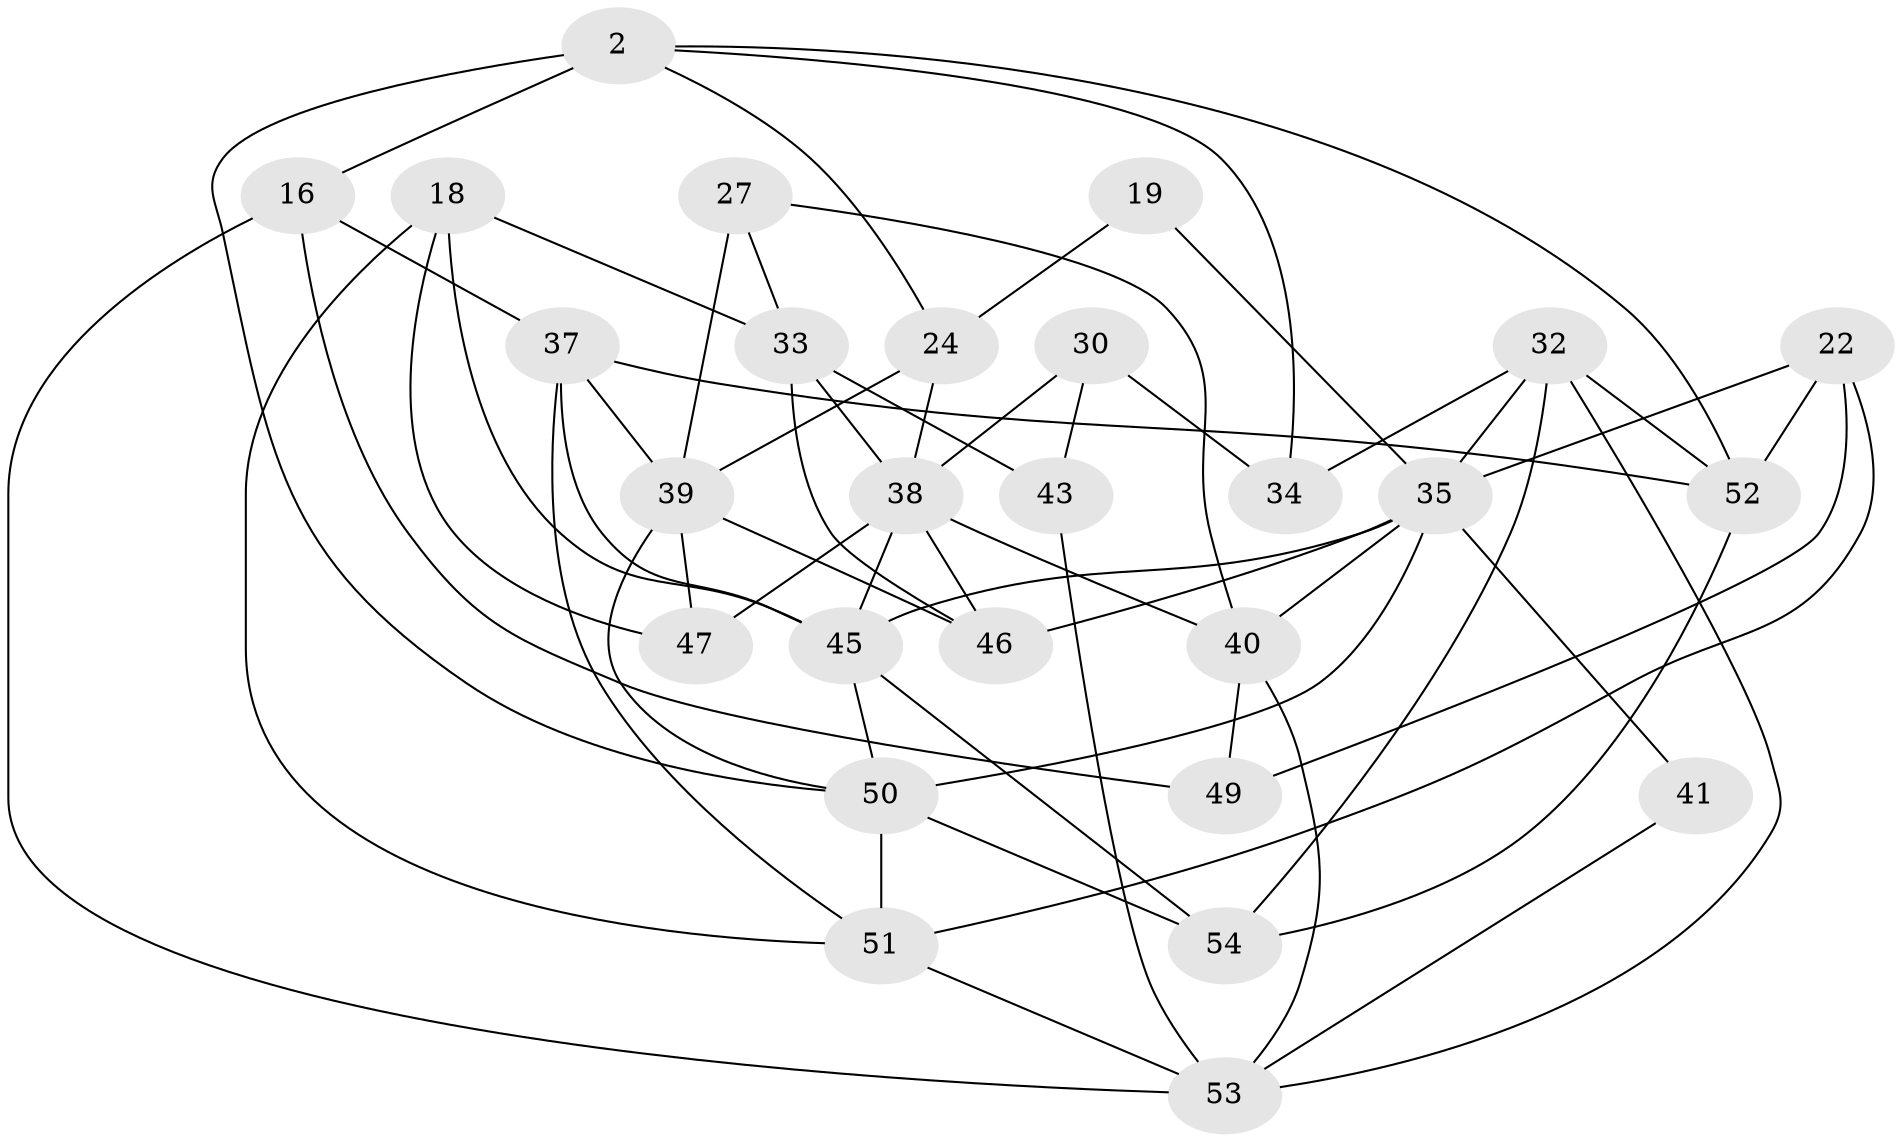 // original degree distribution, {5: 0.2222222222222222, 6: 0.07407407407407407, 4: 0.24074074074074073, 3: 0.37037037037037035, 7: 0.037037037037037035, 2: 0.05555555555555555}
// Generated by graph-tools (version 1.1) at 2025/49/03/09/25 04:49:30]
// undirected, 27 vertices, 60 edges
graph export_dot {
graph [start="1"]
  node [color=gray90,style=filled];
  2;
  16 [super="+9"];
  18;
  19;
  22;
  24;
  27 [super="+13"];
  30;
  32 [super="+23"];
  33 [super="+17"];
  34;
  35 [super="+28+31"];
  37 [super="+8+29+26"];
  38 [super="+36"];
  39 [super="+3+15"];
  40 [super="+20"];
  41;
  43 [super="+14"];
  45 [super="+21+44"];
  46;
  47;
  49;
  50 [super="+7"];
  51 [super="+12"];
  52 [super="+10"];
  53 [super="+48"];
  54 [super="+42"];
  2 -- 16 [weight=2];
  2 -- 24;
  2 -- 34;
  2 -- 50;
  2 -- 52;
  16 -- 53;
  16 -- 49;
  16 -- 37;
  18 -- 47;
  18 -- 51;
  18 -- 33;
  18 -- 45;
  19 -- 35;
  19 -- 24;
  22 -- 51;
  22 -- 49;
  22 -- 35;
  22 -- 52;
  24 -- 38 [weight=2];
  24 -- 39;
  27 -- 39 [weight=2];
  27 -- 33;
  27 -- 40;
  30 -- 34;
  30 -- 38;
  30 -- 43;
  32 -- 54;
  32 -- 35;
  32 -- 34;
  32 -- 52;
  32 -- 53;
  33 -- 43 [weight=2];
  33 -- 46;
  33 -- 38;
  35 -- 46 [weight=3];
  35 -- 41;
  35 -- 50 [weight=3];
  35 -- 40;
  35 -- 45;
  37 -- 45 [weight=2];
  37 -- 39 [weight=4];
  37 -- 51;
  37 -- 52 [weight=2];
  38 -- 46 [weight=2];
  38 -- 47 [weight=2];
  38 -- 40;
  38 -- 45;
  39 -- 47;
  39 -- 50 [weight=2];
  39 -- 46;
  40 -- 53 [weight=2];
  40 -- 49;
  41 -- 53;
  43 -- 53 [weight=2];
  45 -- 54 [weight=2];
  45 -- 50;
  50 -- 51;
  50 -- 54;
  51 -- 53;
  52 -- 54 [weight=2];
}

